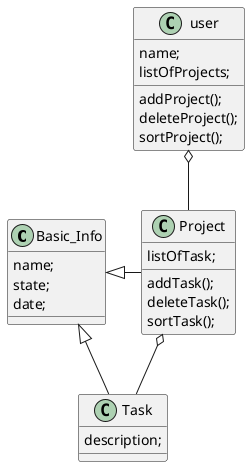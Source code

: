 @startuml
'https://plantuml.com/class-diagram

class Basic_Info
class Task
class user
class Project

Project o-- Task
user o-- Project
Basic_Info <|- Task
Basic_Info <|- Project

class Basic_Info{
name;
state;
date;
}

class Task{
description;
}

class Project{
listOfTask;

addTask();
deleteTask();
sortTask();
}

class user{
name;
listOfProjects;
addProject();
deleteProject();
sortProject();
}


@enduml

